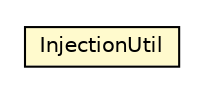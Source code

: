 #!/usr/local/bin/dot
#
# Class diagram 
# Generated by UMLGraph version 5.1 (http://www.umlgraph.org/)
#

digraph G {
	edge [fontname="Helvetica",fontsize=10,labelfontname="Helvetica",labelfontsize=10];
	node [fontname="Helvetica",fontsize=10,shape=plaintext];
	nodesep=0.25;
	ranksep=0.5;
	// org.androidtransfuse.util.InjectionUtil
	c10334 [label=<<table title="org.androidtransfuse.util.InjectionUtil" border="0" cellborder="1" cellspacing="0" cellpadding="2" port="p" bgcolor="lemonChiffon" href="./InjectionUtil.html">
		<tr><td><table border="0" cellspacing="0" cellpadding="1">
<tr><td align="center" balign="center"> InjectionUtil </td></tr>
		</table></td></tr>
		</table>>, fontname="Helvetica", fontcolor="black", fontsize=10.0];
}

